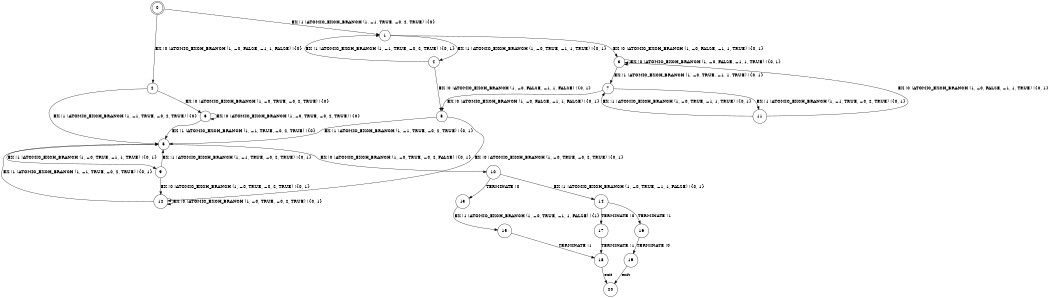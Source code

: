 digraph BCG {
size = "7, 10.5";
center = TRUE;
node [shape = circle];
0 [peripheries = 2];
0 -> 1 [label = "EX !1 !ATOMIC_EXCH_BRANCH (1, +1, TRUE, +0, 2, TRUE) !{0}"];
0 -> 2 [label = "EX !0 !ATOMIC_EXCH_BRANCH (1, +0, FALSE, +1, 1, FALSE) !{0}"];
1 -> 3 [label = "EX !0 !ATOMIC_EXCH_BRANCH (1, +0, FALSE, +1, 1, TRUE) !{0, 1}"];
1 -> 4 [label = "EX !1 !ATOMIC_EXCH_BRANCH (1, +0, TRUE, +1, 1, TRUE) !{0, 1}"];
2 -> 5 [label = "EX !1 !ATOMIC_EXCH_BRANCH (1, +1, TRUE, +0, 2, TRUE) !{0}"];
2 -> 6 [label = "EX !0 !ATOMIC_EXCH_BRANCH (1, +0, TRUE, +0, 2, TRUE) !{0}"];
3 -> 7 [label = "EX !1 !ATOMIC_EXCH_BRANCH (1, +0, TRUE, +1, 1, TRUE) !{0, 1}"];
3 -> 3 [label = "EX !0 !ATOMIC_EXCH_BRANCH (1, +0, FALSE, +1, 1, TRUE) !{0, 1}"];
4 -> 8 [label = "EX !0 !ATOMIC_EXCH_BRANCH (1, +0, FALSE, +1, 1, FALSE) !{0, 1}"];
4 -> 1 [label = "EX !1 !ATOMIC_EXCH_BRANCH (1, +1, TRUE, +0, 2, TRUE) !{0, 1}"];
5 -> 9 [label = "EX !1 !ATOMIC_EXCH_BRANCH (1, +0, TRUE, +1, 1, TRUE) !{0, 1}"];
5 -> 10 [label = "EX !0 !ATOMIC_EXCH_BRANCH (1, +0, TRUE, +0, 2, FALSE) !{0, 1}"];
6 -> 5 [label = "EX !1 !ATOMIC_EXCH_BRANCH (1, +1, TRUE, +0, 2, TRUE) !{0}"];
6 -> 6 [label = "EX !0 !ATOMIC_EXCH_BRANCH (1, +0, TRUE, +0, 2, TRUE) !{0}"];
7 -> 11 [label = "EX !1 !ATOMIC_EXCH_BRANCH (1, +1, TRUE, +0, 2, TRUE) !{0, 1}"];
7 -> 8 [label = "EX !0 !ATOMIC_EXCH_BRANCH (1, +0, FALSE, +1, 1, FALSE) !{0, 1}"];
8 -> 5 [label = "EX !1 !ATOMIC_EXCH_BRANCH (1, +1, TRUE, +0, 2, TRUE) !{0, 1}"];
8 -> 12 [label = "EX !0 !ATOMIC_EXCH_BRANCH (1, +0, TRUE, +0, 2, TRUE) !{0, 1}"];
9 -> 5 [label = "EX !1 !ATOMIC_EXCH_BRANCH (1, +1, TRUE, +0, 2, TRUE) !{0, 1}"];
9 -> 12 [label = "EX !0 !ATOMIC_EXCH_BRANCH (1, +0, TRUE, +0, 2, TRUE) !{0, 1}"];
10 -> 13 [label = "TERMINATE !0"];
10 -> 14 [label = "EX !1 !ATOMIC_EXCH_BRANCH (1, +0, TRUE, +1, 1, FALSE) !{0, 1}"];
11 -> 7 [label = "EX !1 !ATOMIC_EXCH_BRANCH (1, +0, TRUE, +1, 1, TRUE) !{0, 1}"];
11 -> 3 [label = "EX !0 !ATOMIC_EXCH_BRANCH (1, +0, FALSE, +1, 1, TRUE) !{0, 1}"];
12 -> 5 [label = "EX !1 !ATOMIC_EXCH_BRANCH (1, +1, TRUE, +0, 2, TRUE) !{0, 1}"];
12 -> 12 [label = "EX !0 !ATOMIC_EXCH_BRANCH (1, +0, TRUE, +0, 2, TRUE) !{0, 1}"];
13 -> 15 [label = "EX !1 !ATOMIC_EXCH_BRANCH (1, +0, TRUE, +1, 1, FALSE) !{1}"];
14 -> 16 [label = "TERMINATE !1"];
14 -> 17 [label = "TERMINATE !0"];
15 -> 18 [label = "TERMINATE !1"];
16 -> 19 [label = "TERMINATE !0"];
17 -> 18 [label = "TERMINATE !1"];
18 -> 20 [label = "exit"];
19 -> 20 [label = "exit"];
}
